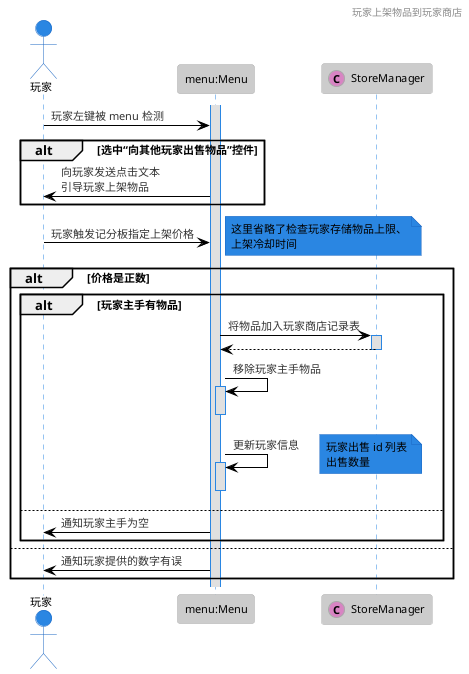 @startuml sequence diagram
!theme reddress-lightblue

header 玩家上架物品到玩家商店

actor 玩家 as player
participant "menu:Menu" as Menu
participant StoreManager <<(C, #d884c3)>>

activate Menu
player -> Menu : 玩家左键被 menu 检测
alt 选中“向其他玩家出售物品”控件
   player <- Menu : 向玩家发送点击文本\n引导玩家上架物品
end

player -> Menu : 玩家触发记分板指定上架价格
note right
   这里省略了检查玩家存储物品上限、
   上架冷却时间
end note
alt 价格是正数
   alt 玩家主手有物品
      Menu -> StoreManager : 将物品加入玩家商店记录表
      activate StoreManager
      Menu <-- StoreManager
      deactivate StoreManager
      Menu -> Menu : 移除玩家主手物品
      activate Menu
      deactivate Menu
      Menu -> Menu : 更新玩家信息
      note right
         玩家出售 id 列表
         出售数量
      end note
      activate Menu
      deactivate Menu
   else
      player <- Menu : 通知玩家主手为空
   end
else
   player <- Menu : 通知玩家提供的数字有误
end

@enduml